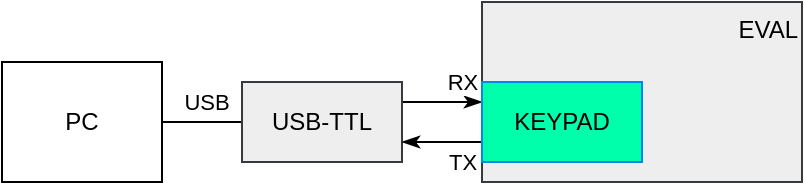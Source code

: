 <mxfile version="22.1.16" type="device">
  <diagram name="eval-context" id="uaO3eY4sLVITPIqj7mz4">
    <mxGraphModel dx="546" dy="348" grid="1" gridSize="10" guides="1" tooltips="1" connect="1" arrows="1" fold="1" page="1" pageScale="1" pageWidth="827" pageHeight="1169" math="0" shadow="0">
      <root>
        <mxCell id="0" />
        <mxCell id="1" parent="0" />
        <mxCell id="mIR5YaAALADEb5kRN-0p-9" value="EVAL" style="rounded=0;whiteSpace=wrap;html=1;align=right;verticalAlign=top;fillColor=#eeeeee;strokeColor=#36393d;" vertex="1" parent="1">
          <mxGeometry x="400" y="320" width="160" height="90" as="geometry" />
        </mxCell>
        <mxCell id="mIR5YaAALADEb5kRN-0p-4" style="edgeStyle=orthogonalEdgeStyle;rounded=0;orthogonalLoop=1;jettySize=auto;html=1;exitX=1;exitY=0.5;exitDx=0;exitDy=0;entryX=0;entryY=0.5;entryDx=0;entryDy=0;strokeColor=default;endArrow=none;endFill=0;" edge="1" parent="1" source="mIR5YaAALADEb5kRN-0p-2" target="mIR5YaAALADEb5kRN-0p-3">
          <mxGeometry relative="1" as="geometry" />
        </mxCell>
        <mxCell id="mIR5YaAALADEb5kRN-0p-6" value="USB" style="edgeLabel;html=1;align=center;verticalAlign=middle;resizable=0;points=[];" vertex="1" connectable="0" parent="mIR5YaAALADEb5kRN-0p-4">
          <mxGeometry x="-0.1" y="-1" relative="1" as="geometry">
            <mxPoint x="4" y="-11" as="offset" />
          </mxGeometry>
        </mxCell>
        <mxCell id="mIR5YaAALADEb5kRN-0p-2" value="PC" style="rounded=0;whiteSpace=wrap;html=1;" vertex="1" parent="1">
          <mxGeometry x="160" y="350" width="80" height="60" as="geometry" />
        </mxCell>
        <mxCell id="mIR5YaAALADEb5kRN-0p-7" style="edgeStyle=orthogonalEdgeStyle;rounded=0;orthogonalLoop=1;jettySize=auto;html=1;exitX=1;exitY=0.25;exitDx=0;exitDy=0;entryX=0;entryY=0.25;entryDx=0;entryDy=0;endArrow=classicThin;endFill=1;" edge="1" parent="1" source="mIR5YaAALADEb5kRN-0p-3" target="mIR5YaAALADEb5kRN-0p-5">
          <mxGeometry relative="1" as="geometry" />
        </mxCell>
        <mxCell id="mIR5YaAALADEb5kRN-0p-10" value="RX" style="edgeLabel;html=1;align=center;verticalAlign=middle;resizable=0;points=[];" vertex="1" connectable="0" parent="mIR5YaAALADEb5kRN-0p-7">
          <mxGeometry x="0.59" relative="1" as="geometry">
            <mxPoint x="-2" y="-10" as="offset" />
          </mxGeometry>
        </mxCell>
        <mxCell id="mIR5YaAALADEb5kRN-0p-3" value="USB-TTL" style="rounded=0;whiteSpace=wrap;html=1;fillColor=#eeeeee;strokeColor=#36393d;" vertex="1" parent="1">
          <mxGeometry x="280" y="360" width="80" height="40" as="geometry" />
        </mxCell>
        <mxCell id="mIR5YaAALADEb5kRN-0p-8" style="edgeStyle=orthogonalEdgeStyle;rounded=0;orthogonalLoop=1;jettySize=auto;html=1;exitX=0;exitY=0.75;exitDx=0;exitDy=0;entryX=1;entryY=0.75;entryDx=0;entryDy=0;endArrow=classicThin;endFill=1;" edge="1" parent="1" source="mIR5YaAALADEb5kRN-0p-5" target="mIR5YaAALADEb5kRN-0p-3">
          <mxGeometry relative="1" as="geometry" />
        </mxCell>
        <mxCell id="mIR5YaAALADEb5kRN-0p-11" value="TX" style="edgeLabel;html=1;align=center;verticalAlign=middle;resizable=0;points=[];" vertex="1" connectable="0" parent="mIR5YaAALADEb5kRN-0p-8">
          <mxGeometry x="-0.64" y="1" relative="1" as="geometry">
            <mxPoint x="-3" y="9" as="offset" />
          </mxGeometry>
        </mxCell>
        <mxCell id="mIR5YaAALADEb5kRN-0p-5" value="KEYPAD" style="rounded=0;whiteSpace=wrap;html=1;fillColor=#00ffaa;strokeColor=#0088ee;" vertex="1" parent="1">
          <mxGeometry x="400" y="360" width="80" height="40" as="geometry" />
        </mxCell>
      </root>
    </mxGraphModel>
  </diagram>
</mxfile>
